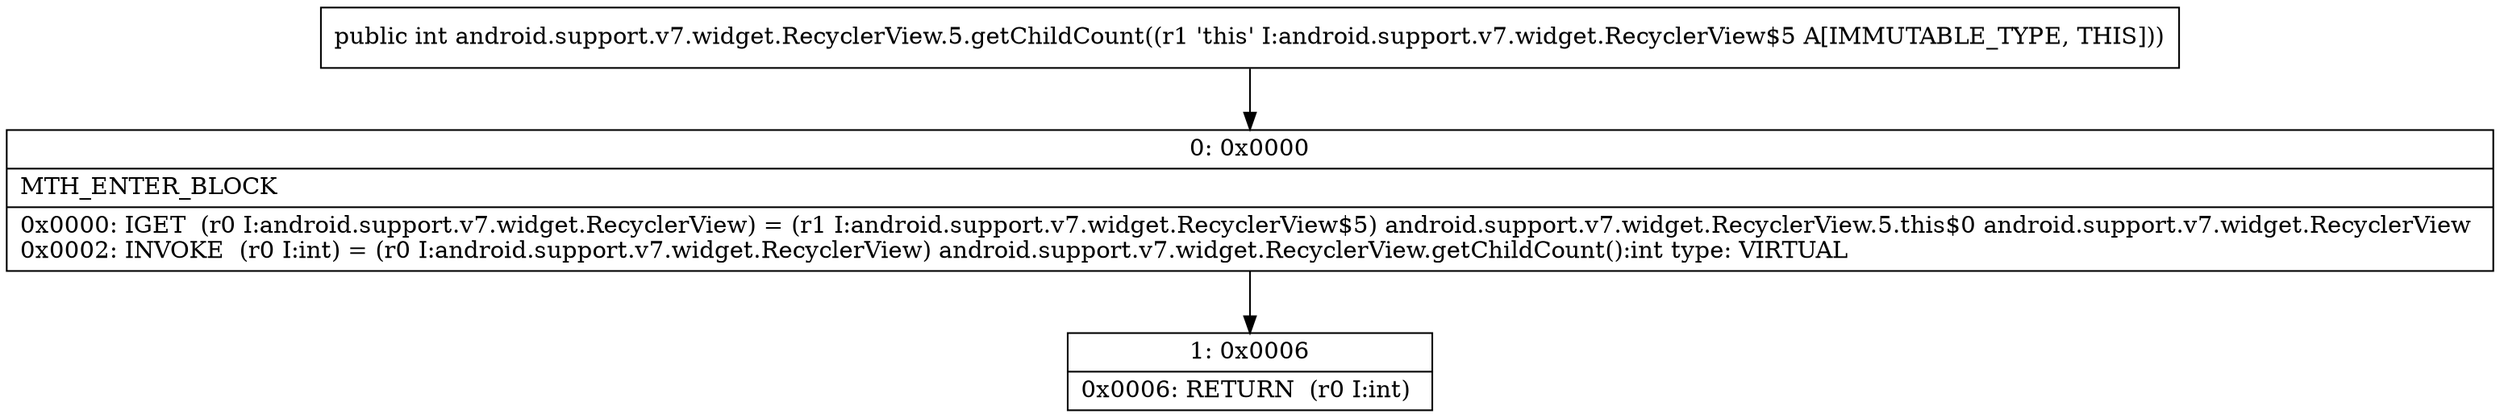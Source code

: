 digraph "CFG forandroid.support.v7.widget.RecyclerView.5.getChildCount()I" {
Node_0 [shape=record,label="{0\:\ 0x0000|MTH_ENTER_BLOCK\l|0x0000: IGET  (r0 I:android.support.v7.widget.RecyclerView) = (r1 I:android.support.v7.widget.RecyclerView$5) android.support.v7.widget.RecyclerView.5.this$0 android.support.v7.widget.RecyclerView \l0x0002: INVOKE  (r0 I:int) = (r0 I:android.support.v7.widget.RecyclerView) android.support.v7.widget.RecyclerView.getChildCount():int type: VIRTUAL \l}"];
Node_1 [shape=record,label="{1\:\ 0x0006|0x0006: RETURN  (r0 I:int) \l}"];
MethodNode[shape=record,label="{public int android.support.v7.widget.RecyclerView.5.getChildCount((r1 'this' I:android.support.v7.widget.RecyclerView$5 A[IMMUTABLE_TYPE, THIS])) }"];
MethodNode -> Node_0;
Node_0 -> Node_1;
}

